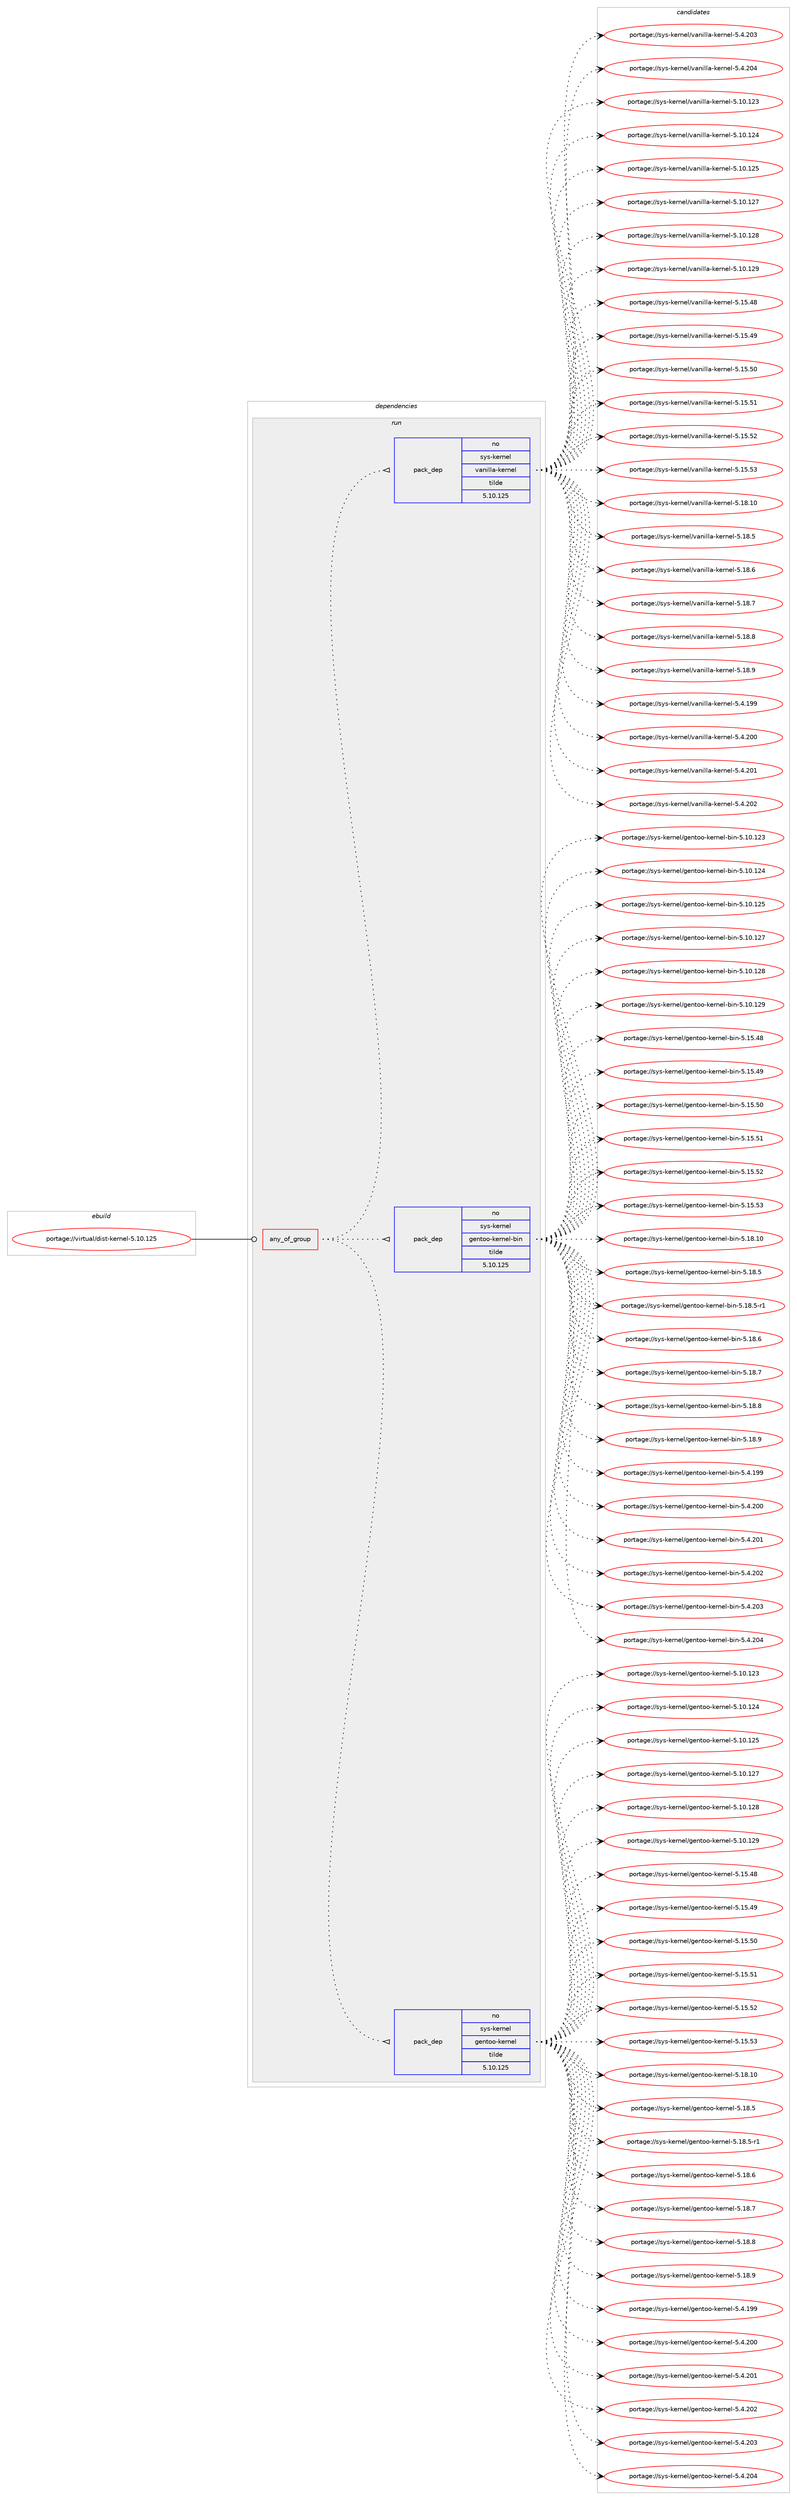 digraph prolog {

# *************
# Graph options
# *************

newrank=true;
concentrate=true;
compound=true;
graph [rankdir=LR,fontname=Helvetica,fontsize=10,ranksep=1.5];#, ranksep=2.5, nodesep=0.2];
edge  [arrowhead=vee];
node  [fontname=Helvetica,fontsize=10];

# **********
# The ebuild
# **********

subgraph cluster_leftcol {
color=gray;
label=<<i>ebuild</i>>;
id [label="portage://virtual/dist-kernel-5.10.125", color=red, width=4, href="../virtual/dist-kernel-5.10.125.svg"];
}

# ****************
# The dependencies
# ****************

subgraph cluster_midcol {
color=gray;
label=<<i>dependencies</i>>;
subgraph cluster_compile {
fillcolor="#eeeeee";
style=filled;
label=<<i>compile</i>>;
}
subgraph cluster_compileandrun {
fillcolor="#eeeeee";
style=filled;
label=<<i>compile and run</i>>;
}
subgraph cluster_run {
fillcolor="#eeeeee";
style=filled;
label=<<i>run</i>>;
subgraph any5 {
dependency366 [label=<<TABLE BORDER="0" CELLBORDER="1" CELLSPACING="0" CELLPADDING="4"><TR><TD CELLPADDING="10">any_of_group</TD></TR></TABLE>>, shape=none, color=red];subgraph pack110 {
dependency367 [label=<<TABLE BORDER="0" CELLBORDER="1" CELLSPACING="0" CELLPADDING="4" WIDTH="220"><TR><TD ROWSPAN="6" CELLPADDING="30">pack_dep</TD></TR><TR><TD WIDTH="110">no</TD></TR><TR><TD>sys-kernel</TD></TR><TR><TD>gentoo-kernel</TD></TR><TR><TD>tilde</TD></TR><TR><TD>5.10.125</TD></TR></TABLE>>, shape=none, color=blue];
}
dependency366:e -> dependency367:w [weight=20,style="dotted",arrowhead="oinv"];
subgraph pack111 {
dependency368 [label=<<TABLE BORDER="0" CELLBORDER="1" CELLSPACING="0" CELLPADDING="4" WIDTH="220"><TR><TD ROWSPAN="6" CELLPADDING="30">pack_dep</TD></TR><TR><TD WIDTH="110">no</TD></TR><TR><TD>sys-kernel</TD></TR><TR><TD>gentoo-kernel-bin</TD></TR><TR><TD>tilde</TD></TR><TR><TD>5.10.125</TD></TR></TABLE>>, shape=none, color=blue];
}
dependency366:e -> dependency368:w [weight=20,style="dotted",arrowhead="oinv"];
subgraph pack112 {
dependency369 [label=<<TABLE BORDER="0" CELLBORDER="1" CELLSPACING="0" CELLPADDING="4" WIDTH="220"><TR><TD ROWSPAN="6" CELLPADDING="30">pack_dep</TD></TR><TR><TD WIDTH="110">no</TD></TR><TR><TD>sys-kernel</TD></TR><TR><TD>vanilla-kernel</TD></TR><TR><TD>tilde</TD></TR><TR><TD>5.10.125</TD></TR></TABLE>>, shape=none, color=blue];
}
dependency366:e -> dependency369:w [weight=20,style="dotted",arrowhead="oinv"];
}
id:e -> dependency366:w [weight=20,style="solid",arrowhead="odot"];
}
}

# **************
# The candidates
# **************

subgraph cluster_choices {
rank=same;
color=gray;
label=<<i>candidates</i>>;

subgraph choice110 {
color=black;
nodesep=1;
choice115121115451071011141101011084710310111011611111145107101114110101108455346494846495051 [label="portage://sys-kernel/gentoo-kernel-5.10.123", color=red, width=4,href="../sys-kernel/gentoo-kernel-5.10.123.svg"];
choice115121115451071011141101011084710310111011611111145107101114110101108455346494846495052 [label="portage://sys-kernel/gentoo-kernel-5.10.124", color=red, width=4,href="../sys-kernel/gentoo-kernel-5.10.124.svg"];
choice115121115451071011141101011084710310111011611111145107101114110101108455346494846495053 [label="portage://sys-kernel/gentoo-kernel-5.10.125", color=red, width=4,href="../sys-kernel/gentoo-kernel-5.10.125.svg"];
choice115121115451071011141101011084710310111011611111145107101114110101108455346494846495055 [label="portage://sys-kernel/gentoo-kernel-5.10.127", color=red, width=4,href="../sys-kernel/gentoo-kernel-5.10.127.svg"];
choice115121115451071011141101011084710310111011611111145107101114110101108455346494846495056 [label="portage://sys-kernel/gentoo-kernel-5.10.128", color=red, width=4,href="../sys-kernel/gentoo-kernel-5.10.128.svg"];
choice115121115451071011141101011084710310111011611111145107101114110101108455346494846495057 [label="portage://sys-kernel/gentoo-kernel-5.10.129", color=red, width=4,href="../sys-kernel/gentoo-kernel-5.10.129.svg"];
choice1151211154510710111411010110847103101110116111111451071011141101011084553464953465256 [label="portage://sys-kernel/gentoo-kernel-5.15.48", color=red, width=4,href="../sys-kernel/gentoo-kernel-5.15.48.svg"];
choice1151211154510710111411010110847103101110116111111451071011141101011084553464953465257 [label="portage://sys-kernel/gentoo-kernel-5.15.49", color=red, width=4,href="../sys-kernel/gentoo-kernel-5.15.49.svg"];
choice1151211154510710111411010110847103101110116111111451071011141101011084553464953465348 [label="portage://sys-kernel/gentoo-kernel-5.15.50", color=red, width=4,href="../sys-kernel/gentoo-kernel-5.15.50.svg"];
choice1151211154510710111411010110847103101110116111111451071011141101011084553464953465349 [label="portage://sys-kernel/gentoo-kernel-5.15.51", color=red, width=4,href="../sys-kernel/gentoo-kernel-5.15.51.svg"];
choice1151211154510710111411010110847103101110116111111451071011141101011084553464953465350 [label="portage://sys-kernel/gentoo-kernel-5.15.52", color=red, width=4,href="../sys-kernel/gentoo-kernel-5.15.52.svg"];
choice1151211154510710111411010110847103101110116111111451071011141101011084553464953465351 [label="portage://sys-kernel/gentoo-kernel-5.15.53", color=red, width=4,href="../sys-kernel/gentoo-kernel-5.15.53.svg"];
choice1151211154510710111411010110847103101110116111111451071011141101011084553464956464948 [label="portage://sys-kernel/gentoo-kernel-5.18.10", color=red, width=4,href="../sys-kernel/gentoo-kernel-5.18.10.svg"];
choice11512111545107101114110101108471031011101161111114510710111411010110845534649564653 [label="portage://sys-kernel/gentoo-kernel-5.18.5", color=red, width=4,href="../sys-kernel/gentoo-kernel-5.18.5.svg"];
choice115121115451071011141101011084710310111011611111145107101114110101108455346495646534511449 [label="portage://sys-kernel/gentoo-kernel-5.18.5-r1", color=red, width=4,href="../sys-kernel/gentoo-kernel-5.18.5-r1.svg"];
choice11512111545107101114110101108471031011101161111114510710111411010110845534649564654 [label="portage://sys-kernel/gentoo-kernel-5.18.6", color=red, width=4,href="../sys-kernel/gentoo-kernel-5.18.6.svg"];
choice11512111545107101114110101108471031011101161111114510710111411010110845534649564655 [label="portage://sys-kernel/gentoo-kernel-5.18.7", color=red, width=4,href="../sys-kernel/gentoo-kernel-5.18.7.svg"];
choice11512111545107101114110101108471031011101161111114510710111411010110845534649564656 [label="portage://sys-kernel/gentoo-kernel-5.18.8", color=red, width=4,href="../sys-kernel/gentoo-kernel-5.18.8.svg"];
choice11512111545107101114110101108471031011101161111114510710111411010110845534649564657 [label="portage://sys-kernel/gentoo-kernel-5.18.9", color=red, width=4,href="../sys-kernel/gentoo-kernel-5.18.9.svg"];
choice1151211154510710111411010110847103101110116111111451071011141101011084553465246495757 [label="portage://sys-kernel/gentoo-kernel-5.4.199", color=red, width=4,href="../sys-kernel/gentoo-kernel-5.4.199.svg"];
choice1151211154510710111411010110847103101110116111111451071011141101011084553465246504848 [label="portage://sys-kernel/gentoo-kernel-5.4.200", color=red, width=4,href="../sys-kernel/gentoo-kernel-5.4.200.svg"];
choice1151211154510710111411010110847103101110116111111451071011141101011084553465246504849 [label="portage://sys-kernel/gentoo-kernel-5.4.201", color=red, width=4,href="../sys-kernel/gentoo-kernel-5.4.201.svg"];
choice1151211154510710111411010110847103101110116111111451071011141101011084553465246504850 [label="portage://sys-kernel/gentoo-kernel-5.4.202", color=red, width=4,href="../sys-kernel/gentoo-kernel-5.4.202.svg"];
choice1151211154510710111411010110847103101110116111111451071011141101011084553465246504851 [label="portage://sys-kernel/gentoo-kernel-5.4.203", color=red, width=4,href="../sys-kernel/gentoo-kernel-5.4.203.svg"];
choice1151211154510710111411010110847103101110116111111451071011141101011084553465246504852 [label="portage://sys-kernel/gentoo-kernel-5.4.204", color=red, width=4,href="../sys-kernel/gentoo-kernel-5.4.204.svg"];
dependency367:e -> choice115121115451071011141101011084710310111011611111145107101114110101108455346494846495051:w [style=dotted,weight="100"];
dependency367:e -> choice115121115451071011141101011084710310111011611111145107101114110101108455346494846495052:w [style=dotted,weight="100"];
dependency367:e -> choice115121115451071011141101011084710310111011611111145107101114110101108455346494846495053:w [style=dotted,weight="100"];
dependency367:e -> choice115121115451071011141101011084710310111011611111145107101114110101108455346494846495055:w [style=dotted,weight="100"];
dependency367:e -> choice115121115451071011141101011084710310111011611111145107101114110101108455346494846495056:w [style=dotted,weight="100"];
dependency367:e -> choice115121115451071011141101011084710310111011611111145107101114110101108455346494846495057:w [style=dotted,weight="100"];
dependency367:e -> choice1151211154510710111411010110847103101110116111111451071011141101011084553464953465256:w [style=dotted,weight="100"];
dependency367:e -> choice1151211154510710111411010110847103101110116111111451071011141101011084553464953465257:w [style=dotted,weight="100"];
dependency367:e -> choice1151211154510710111411010110847103101110116111111451071011141101011084553464953465348:w [style=dotted,weight="100"];
dependency367:e -> choice1151211154510710111411010110847103101110116111111451071011141101011084553464953465349:w [style=dotted,weight="100"];
dependency367:e -> choice1151211154510710111411010110847103101110116111111451071011141101011084553464953465350:w [style=dotted,weight="100"];
dependency367:e -> choice1151211154510710111411010110847103101110116111111451071011141101011084553464953465351:w [style=dotted,weight="100"];
dependency367:e -> choice1151211154510710111411010110847103101110116111111451071011141101011084553464956464948:w [style=dotted,weight="100"];
dependency367:e -> choice11512111545107101114110101108471031011101161111114510710111411010110845534649564653:w [style=dotted,weight="100"];
dependency367:e -> choice115121115451071011141101011084710310111011611111145107101114110101108455346495646534511449:w [style=dotted,weight="100"];
dependency367:e -> choice11512111545107101114110101108471031011101161111114510710111411010110845534649564654:w [style=dotted,weight="100"];
dependency367:e -> choice11512111545107101114110101108471031011101161111114510710111411010110845534649564655:w [style=dotted,weight="100"];
dependency367:e -> choice11512111545107101114110101108471031011101161111114510710111411010110845534649564656:w [style=dotted,weight="100"];
dependency367:e -> choice11512111545107101114110101108471031011101161111114510710111411010110845534649564657:w [style=dotted,weight="100"];
dependency367:e -> choice1151211154510710111411010110847103101110116111111451071011141101011084553465246495757:w [style=dotted,weight="100"];
dependency367:e -> choice1151211154510710111411010110847103101110116111111451071011141101011084553465246504848:w [style=dotted,weight="100"];
dependency367:e -> choice1151211154510710111411010110847103101110116111111451071011141101011084553465246504849:w [style=dotted,weight="100"];
dependency367:e -> choice1151211154510710111411010110847103101110116111111451071011141101011084553465246504850:w [style=dotted,weight="100"];
dependency367:e -> choice1151211154510710111411010110847103101110116111111451071011141101011084553465246504851:w [style=dotted,weight="100"];
dependency367:e -> choice1151211154510710111411010110847103101110116111111451071011141101011084553465246504852:w [style=dotted,weight="100"];
}
subgraph choice111 {
color=black;
nodesep=1;
choice1151211154510710111411010110847103101110116111111451071011141101011084598105110455346494846495051 [label="portage://sys-kernel/gentoo-kernel-bin-5.10.123", color=red, width=4,href="../sys-kernel/gentoo-kernel-bin-5.10.123.svg"];
choice1151211154510710111411010110847103101110116111111451071011141101011084598105110455346494846495052 [label="portage://sys-kernel/gentoo-kernel-bin-5.10.124", color=red, width=4,href="../sys-kernel/gentoo-kernel-bin-5.10.124.svg"];
choice1151211154510710111411010110847103101110116111111451071011141101011084598105110455346494846495053 [label="portage://sys-kernel/gentoo-kernel-bin-5.10.125", color=red, width=4,href="../sys-kernel/gentoo-kernel-bin-5.10.125.svg"];
choice1151211154510710111411010110847103101110116111111451071011141101011084598105110455346494846495055 [label="portage://sys-kernel/gentoo-kernel-bin-5.10.127", color=red, width=4,href="../sys-kernel/gentoo-kernel-bin-5.10.127.svg"];
choice1151211154510710111411010110847103101110116111111451071011141101011084598105110455346494846495056 [label="portage://sys-kernel/gentoo-kernel-bin-5.10.128", color=red, width=4,href="../sys-kernel/gentoo-kernel-bin-5.10.128.svg"];
choice1151211154510710111411010110847103101110116111111451071011141101011084598105110455346494846495057 [label="portage://sys-kernel/gentoo-kernel-bin-5.10.129", color=red, width=4,href="../sys-kernel/gentoo-kernel-bin-5.10.129.svg"];
choice11512111545107101114110101108471031011101161111114510710111411010110845981051104553464953465256 [label="portage://sys-kernel/gentoo-kernel-bin-5.15.48", color=red, width=4,href="../sys-kernel/gentoo-kernel-bin-5.15.48.svg"];
choice11512111545107101114110101108471031011101161111114510710111411010110845981051104553464953465257 [label="portage://sys-kernel/gentoo-kernel-bin-5.15.49", color=red, width=4,href="../sys-kernel/gentoo-kernel-bin-5.15.49.svg"];
choice11512111545107101114110101108471031011101161111114510710111411010110845981051104553464953465348 [label="portage://sys-kernel/gentoo-kernel-bin-5.15.50", color=red, width=4,href="../sys-kernel/gentoo-kernel-bin-5.15.50.svg"];
choice11512111545107101114110101108471031011101161111114510710111411010110845981051104553464953465349 [label="portage://sys-kernel/gentoo-kernel-bin-5.15.51", color=red, width=4,href="../sys-kernel/gentoo-kernel-bin-5.15.51.svg"];
choice11512111545107101114110101108471031011101161111114510710111411010110845981051104553464953465350 [label="portage://sys-kernel/gentoo-kernel-bin-5.15.52", color=red, width=4,href="../sys-kernel/gentoo-kernel-bin-5.15.52.svg"];
choice11512111545107101114110101108471031011101161111114510710111411010110845981051104553464953465351 [label="portage://sys-kernel/gentoo-kernel-bin-5.15.53", color=red, width=4,href="../sys-kernel/gentoo-kernel-bin-5.15.53.svg"];
choice11512111545107101114110101108471031011101161111114510710111411010110845981051104553464956464948 [label="portage://sys-kernel/gentoo-kernel-bin-5.18.10", color=red, width=4,href="../sys-kernel/gentoo-kernel-bin-5.18.10.svg"];
choice115121115451071011141101011084710310111011611111145107101114110101108459810511045534649564653 [label="portage://sys-kernel/gentoo-kernel-bin-5.18.5", color=red, width=4,href="../sys-kernel/gentoo-kernel-bin-5.18.5.svg"];
choice1151211154510710111411010110847103101110116111111451071011141101011084598105110455346495646534511449 [label="portage://sys-kernel/gentoo-kernel-bin-5.18.5-r1", color=red, width=4,href="../sys-kernel/gentoo-kernel-bin-5.18.5-r1.svg"];
choice115121115451071011141101011084710310111011611111145107101114110101108459810511045534649564654 [label="portage://sys-kernel/gentoo-kernel-bin-5.18.6", color=red, width=4,href="../sys-kernel/gentoo-kernel-bin-5.18.6.svg"];
choice115121115451071011141101011084710310111011611111145107101114110101108459810511045534649564655 [label="portage://sys-kernel/gentoo-kernel-bin-5.18.7", color=red, width=4,href="../sys-kernel/gentoo-kernel-bin-5.18.7.svg"];
choice115121115451071011141101011084710310111011611111145107101114110101108459810511045534649564656 [label="portage://sys-kernel/gentoo-kernel-bin-5.18.8", color=red, width=4,href="../sys-kernel/gentoo-kernel-bin-5.18.8.svg"];
choice115121115451071011141101011084710310111011611111145107101114110101108459810511045534649564657 [label="portage://sys-kernel/gentoo-kernel-bin-5.18.9", color=red, width=4,href="../sys-kernel/gentoo-kernel-bin-5.18.9.svg"];
choice11512111545107101114110101108471031011101161111114510710111411010110845981051104553465246495757 [label="portage://sys-kernel/gentoo-kernel-bin-5.4.199", color=red, width=4,href="../sys-kernel/gentoo-kernel-bin-5.4.199.svg"];
choice11512111545107101114110101108471031011101161111114510710111411010110845981051104553465246504848 [label="portage://sys-kernel/gentoo-kernel-bin-5.4.200", color=red, width=4,href="../sys-kernel/gentoo-kernel-bin-5.4.200.svg"];
choice11512111545107101114110101108471031011101161111114510710111411010110845981051104553465246504849 [label="portage://sys-kernel/gentoo-kernel-bin-5.4.201", color=red, width=4,href="../sys-kernel/gentoo-kernel-bin-5.4.201.svg"];
choice11512111545107101114110101108471031011101161111114510710111411010110845981051104553465246504850 [label="portage://sys-kernel/gentoo-kernel-bin-5.4.202", color=red, width=4,href="../sys-kernel/gentoo-kernel-bin-5.4.202.svg"];
choice11512111545107101114110101108471031011101161111114510710111411010110845981051104553465246504851 [label="portage://sys-kernel/gentoo-kernel-bin-5.4.203", color=red, width=4,href="../sys-kernel/gentoo-kernel-bin-5.4.203.svg"];
choice11512111545107101114110101108471031011101161111114510710111411010110845981051104553465246504852 [label="portage://sys-kernel/gentoo-kernel-bin-5.4.204", color=red, width=4,href="../sys-kernel/gentoo-kernel-bin-5.4.204.svg"];
dependency368:e -> choice1151211154510710111411010110847103101110116111111451071011141101011084598105110455346494846495051:w [style=dotted,weight="100"];
dependency368:e -> choice1151211154510710111411010110847103101110116111111451071011141101011084598105110455346494846495052:w [style=dotted,weight="100"];
dependency368:e -> choice1151211154510710111411010110847103101110116111111451071011141101011084598105110455346494846495053:w [style=dotted,weight="100"];
dependency368:e -> choice1151211154510710111411010110847103101110116111111451071011141101011084598105110455346494846495055:w [style=dotted,weight="100"];
dependency368:e -> choice1151211154510710111411010110847103101110116111111451071011141101011084598105110455346494846495056:w [style=dotted,weight="100"];
dependency368:e -> choice1151211154510710111411010110847103101110116111111451071011141101011084598105110455346494846495057:w [style=dotted,weight="100"];
dependency368:e -> choice11512111545107101114110101108471031011101161111114510710111411010110845981051104553464953465256:w [style=dotted,weight="100"];
dependency368:e -> choice11512111545107101114110101108471031011101161111114510710111411010110845981051104553464953465257:w [style=dotted,weight="100"];
dependency368:e -> choice11512111545107101114110101108471031011101161111114510710111411010110845981051104553464953465348:w [style=dotted,weight="100"];
dependency368:e -> choice11512111545107101114110101108471031011101161111114510710111411010110845981051104553464953465349:w [style=dotted,weight="100"];
dependency368:e -> choice11512111545107101114110101108471031011101161111114510710111411010110845981051104553464953465350:w [style=dotted,weight="100"];
dependency368:e -> choice11512111545107101114110101108471031011101161111114510710111411010110845981051104553464953465351:w [style=dotted,weight="100"];
dependency368:e -> choice11512111545107101114110101108471031011101161111114510710111411010110845981051104553464956464948:w [style=dotted,weight="100"];
dependency368:e -> choice115121115451071011141101011084710310111011611111145107101114110101108459810511045534649564653:w [style=dotted,weight="100"];
dependency368:e -> choice1151211154510710111411010110847103101110116111111451071011141101011084598105110455346495646534511449:w [style=dotted,weight="100"];
dependency368:e -> choice115121115451071011141101011084710310111011611111145107101114110101108459810511045534649564654:w [style=dotted,weight="100"];
dependency368:e -> choice115121115451071011141101011084710310111011611111145107101114110101108459810511045534649564655:w [style=dotted,weight="100"];
dependency368:e -> choice115121115451071011141101011084710310111011611111145107101114110101108459810511045534649564656:w [style=dotted,weight="100"];
dependency368:e -> choice115121115451071011141101011084710310111011611111145107101114110101108459810511045534649564657:w [style=dotted,weight="100"];
dependency368:e -> choice11512111545107101114110101108471031011101161111114510710111411010110845981051104553465246495757:w [style=dotted,weight="100"];
dependency368:e -> choice11512111545107101114110101108471031011101161111114510710111411010110845981051104553465246504848:w [style=dotted,weight="100"];
dependency368:e -> choice11512111545107101114110101108471031011101161111114510710111411010110845981051104553465246504849:w [style=dotted,weight="100"];
dependency368:e -> choice11512111545107101114110101108471031011101161111114510710111411010110845981051104553465246504850:w [style=dotted,weight="100"];
dependency368:e -> choice11512111545107101114110101108471031011101161111114510710111411010110845981051104553465246504851:w [style=dotted,weight="100"];
dependency368:e -> choice11512111545107101114110101108471031011101161111114510710111411010110845981051104553465246504852:w [style=dotted,weight="100"];
}
subgraph choice112 {
color=black;
nodesep=1;
choice1151211154510710111411010110847118971101051081089745107101114110101108455346494846495051 [label="portage://sys-kernel/vanilla-kernel-5.10.123", color=red, width=4,href="../sys-kernel/vanilla-kernel-5.10.123.svg"];
choice1151211154510710111411010110847118971101051081089745107101114110101108455346494846495052 [label="portage://sys-kernel/vanilla-kernel-5.10.124", color=red, width=4,href="../sys-kernel/vanilla-kernel-5.10.124.svg"];
choice1151211154510710111411010110847118971101051081089745107101114110101108455346494846495053 [label="portage://sys-kernel/vanilla-kernel-5.10.125", color=red, width=4,href="../sys-kernel/vanilla-kernel-5.10.125.svg"];
choice1151211154510710111411010110847118971101051081089745107101114110101108455346494846495055 [label="portage://sys-kernel/vanilla-kernel-5.10.127", color=red, width=4,href="../sys-kernel/vanilla-kernel-5.10.127.svg"];
choice1151211154510710111411010110847118971101051081089745107101114110101108455346494846495056 [label="portage://sys-kernel/vanilla-kernel-5.10.128", color=red, width=4,href="../sys-kernel/vanilla-kernel-5.10.128.svg"];
choice1151211154510710111411010110847118971101051081089745107101114110101108455346494846495057 [label="portage://sys-kernel/vanilla-kernel-5.10.129", color=red, width=4,href="../sys-kernel/vanilla-kernel-5.10.129.svg"];
choice11512111545107101114110101108471189711010510810897451071011141101011084553464953465256 [label="portage://sys-kernel/vanilla-kernel-5.15.48", color=red, width=4,href="../sys-kernel/vanilla-kernel-5.15.48.svg"];
choice11512111545107101114110101108471189711010510810897451071011141101011084553464953465257 [label="portage://sys-kernel/vanilla-kernel-5.15.49", color=red, width=4,href="../sys-kernel/vanilla-kernel-5.15.49.svg"];
choice11512111545107101114110101108471189711010510810897451071011141101011084553464953465348 [label="portage://sys-kernel/vanilla-kernel-5.15.50", color=red, width=4,href="../sys-kernel/vanilla-kernel-5.15.50.svg"];
choice11512111545107101114110101108471189711010510810897451071011141101011084553464953465349 [label="portage://sys-kernel/vanilla-kernel-5.15.51", color=red, width=4,href="../sys-kernel/vanilla-kernel-5.15.51.svg"];
choice11512111545107101114110101108471189711010510810897451071011141101011084553464953465350 [label="portage://sys-kernel/vanilla-kernel-5.15.52", color=red, width=4,href="../sys-kernel/vanilla-kernel-5.15.52.svg"];
choice11512111545107101114110101108471189711010510810897451071011141101011084553464953465351 [label="portage://sys-kernel/vanilla-kernel-5.15.53", color=red, width=4,href="../sys-kernel/vanilla-kernel-5.15.53.svg"];
choice11512111545107101114110101108471189711010510810897451071011141101011084553464956464948 [label="portage://sys-kernel/vanilla-kernel-5.18.10", color=red, width=4,href="../sys-kernel/vanilla-kernel-5.18.10.svg"];
choice115121115451071011141101011084711897110105108108974510710111411010110845534649564653 [label="portage://sys-kernel/vanilla-kernel-5.18.5", color=red, width=4,href="../sys-kernel/vanilla-kernel-5.18.5.svg"];
choice115121115451071011141101011084711897110105108108974510710111411010110845534649564654 [label="portage://sys-kernel/vanilla-kernel-5.18.6", color=red, width=4,href="../sys-kernel/vanilla-kernel-5.18.6.svg"];
choice115121115451071011141101011084711897110105108108974510710111411010110845534649564655 [label="portage://sys-kernel/vanilla-kernel-5.18.7", color=red, width=4,href="../sys-kernel/vanilla-kernel-5.18.7.svg"];
choice115121115451071011141101011084711897110105108108974510710111411010110845534649564656 [label="portage://sys-kernel/vanilla-kernel-5.18.8", color=red, width=4,href="../sys-kernel/vanilla-kernel-5.18.8.svg"];
choice115121115451071011141101011084711897110105108108974510710111411010110845534649564657 [label="portage://sys-kernel/vanilla-kernel-5.18.9", color=red, width=4,href="../sys-kernel/vanilla-kernel-5.18.9.svg"];
choice11512111545107101114110101108471189711010510810897451071011141101011084553465246495757 [label="portage://sys-kernel/vanilla-kernel-5.4.199", color=red, width=4,href="../sys-kernel/vanilla-kernel-5.4.199.svg"];
choice11512111545107101114110101108471189711010510810897451071011141101011084553465246504848 [label="portage://sys-kernel/vanilla-kernel-5.4.200", color=red, width=4,href="../sys-kernel/vanilla-kernel-5.4.200.svg"];
choice11512111545107101114110101108471189711010510810897451071011141101011084553465246504849 [label="portage://sys-kernel/vanilla-kernel-5.4.201", color=red, width=4,href="../sys-kernel/vanilla-kernel-5.4.201.svg"];
choice11512111545107101114110101108471189711010510810897451071011141101011084553465246504850 [label="portage://sys-kernel/vanilla-kernel-5.4.202", color=red, width=4,href="../sys-kernel/vanilla-kernel-5.4.202.svg"];
choice11512111545107101114110101108471189711010510810897451071011141101011084553465246504851 [label="portage://sys-kernel/vanilla-kernel-5.4.203", color=red, width=4,href="../sys-kernel/vanilla-kernel-5.4.203.svg"];
choice11512111545107101114110101108471189711010510810897451071011141101011084553465246504852 [label="portage://sys-kernel/vanilla-kernel-5.4.204", color=red, width=4,href="../sys-kernel/vanilla-kernel-5.4.204.svg"];
dependency369:e -> choice1151211154510710111411010110847118971101051081089745107101114110101108455346494846495051:w [style=dotted,weight="100"];
dependency369:e -> choice1151211154510710111411010110847118971101051081089745107101114110101108455346494846495052:w [style=dotted,weight="100"];
dependency369:e -> choice1151211154510710111411010110847118971101051081089745107101114110101108455346494846495053:w [style=dotted,weight="100"];
dependency369:e -> choice1151211154510710111411010110847118971101051081089745107101114110101108455346494846495055:w [style=dotted,weight="100"];
dependency369:e -> choice1151211154510710111411010110847118971101051081089745107101114110101108455346494846495056:w [style=dotted,weight="100"];
dependency369:e -> choice1151211154510710111411010110847118971101051081089745107101114110101108455346494846495057:w [style=dotted,weight="100"];
dependency369:e -> choice11512111545107101114110101108471189711010510810897451071011141101011084553464953465256:w [style=dotted,weight="100"];
dependency369:e -> choice11512111545107101114110101108471189711010510810897451071011141101011084553464953465257:w [style=dotted,weight="100"];
dependency369:e -> choice11512111545107101114110101108471189711010510810897451071011141101011084553464953465348:w [style=dotted,weight="100"];
dependency369:e -> choice11512111545107101114110101108471189711010510810897451071011141101011084553464953465349:w [style=dotted,weight="100"];
dependency369:e -> choice11512111545107101114110101108471189711010510810897451071011141101011084553464953465350:w [style=dotted,weight="100"];
dependency369:e -> choice11512111545107101114110101108471189711010510810897451071011141101011084553464953465351:w [style=dotted,weight="100"];
dependency369:e -> choice11512111545107101114110101108471189711010510810897451071011141101011084553464956464948:w [style=dotted,weight="100"];
dependency369:e -> choice115121115451071011141101011084711897110105108108974510710111411010110845534649564653:w [style=dotted,weight="100"];
dependency369:e -> choice115121115451071011141101011084711897110105108108974510710111411010110845534649564654:w [style=dotted,weight="100"];
dependency369:e -> choice115121115451071011141101011084711897110105108108974510710111411010110845534649564655:w [style=dotted,weight="100"];
dependency369:e -> choice115121115451071011141101011084711897110105108108974510710111411010110845534649564656:w [style=dotted,weight="100"];
dependency369:e -> choice115121115451071011141101011084711897110105108108974510710111411010110845534649564657:w [style=dotted,weight="100"];
dependency369:e -> choice11512111545107101114110101108471189711010510810897451071011141101011084553465246495757:w [style=dotted,weight="100"];
dependency369:e -> choice11512111545107101114110101108471189711010510810897451071011141101011084553465246504848:w [style=dotted,weight="100"];
dependency369:e -> choice11512111545107101114110101108471189711010510810897451071011141101011084553465246504849:w [style=dotted,weight="100"];
dependency369:e -> choice11512111545107101114110101108471189711010510810897451071011141101011084553465246504850:w [style=dotted,weight="100"];
dependency369:e -> choice11512111545107101114110101108471189711010510810897451071011141101011084553465246504851:w [style=dotted,weight="100"];
dependency369:e -> choice11512111545107101114110101108471189711010510810897451071011141101011084553465246504852:w [style=dotted,weight="100"];
}
}

}
